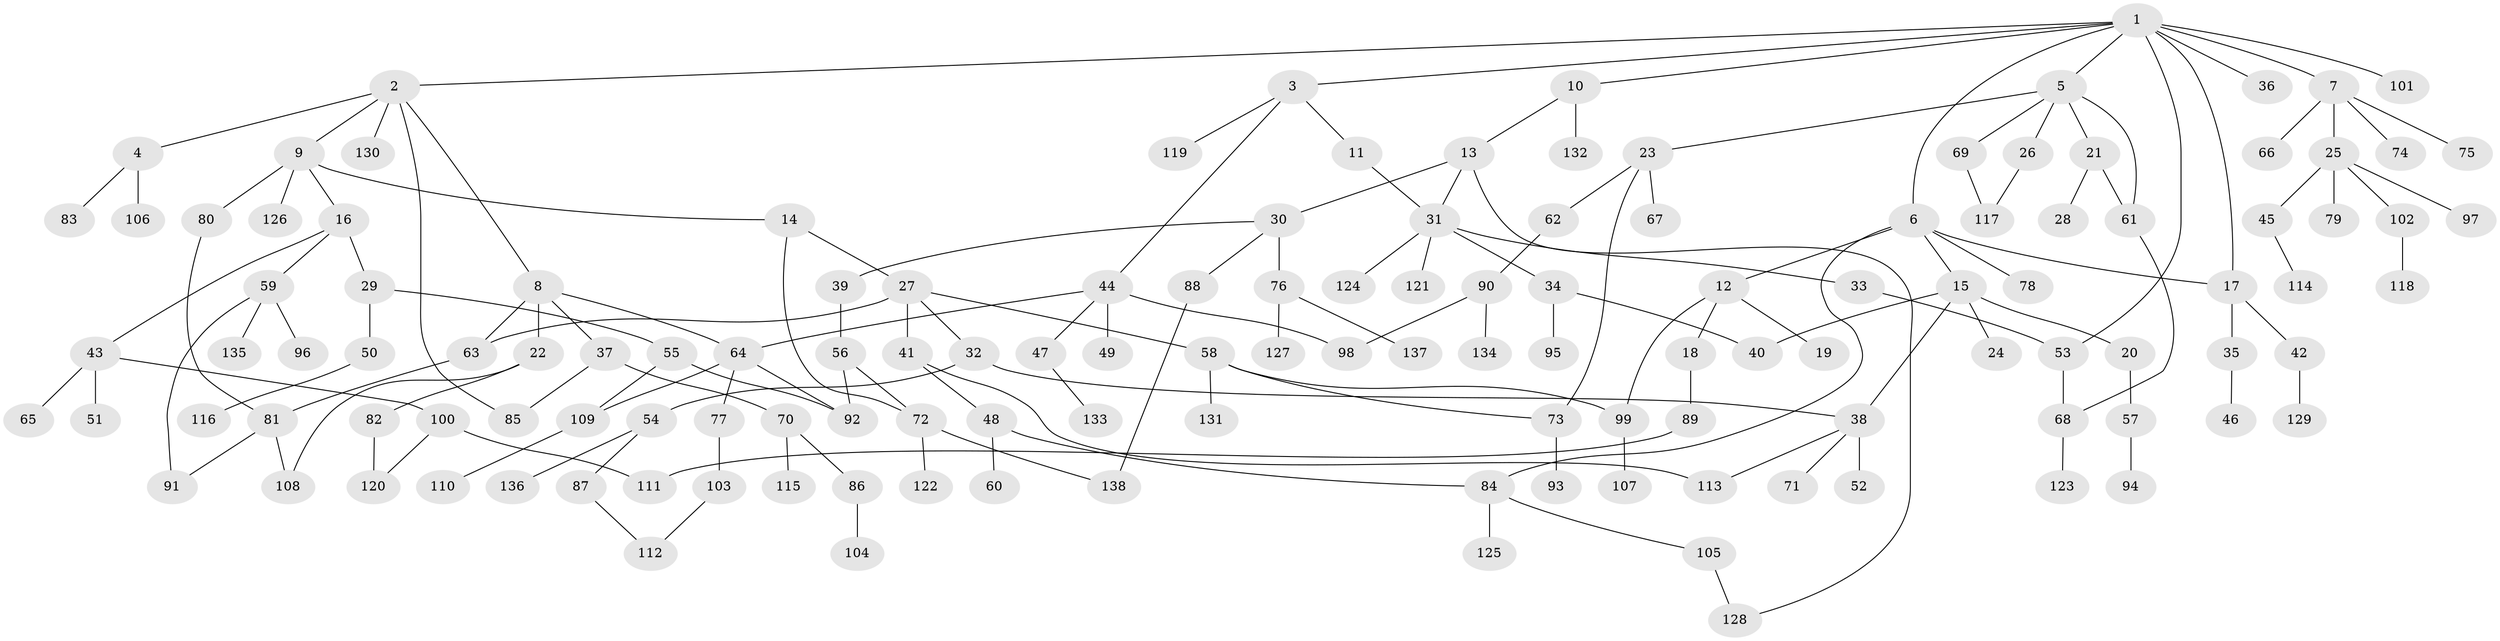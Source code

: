 // Generated by graph-tools (version 1.1) at 2025/25/03/09/25 03:25:31]
// undirected, 138 vertices, 165 edges
graph export_dot {
graph [start="1"]
  node [color=gray90,style=filled];
  1;
  2;
  3;
  4;
  5;
  6;
  7;
  8;
  9;
  10;
  11;
  12;
  13;
  14;
  15;
  16;
  17;
  18;
  19;
  20;
  21;
  22;
  23;
  24;
  25;
  26;
  27;
  28;
  29;
  30;
  31;
  32;
  33;
  34;
  35;
  36;
  37;
  38;
  39;
  40;
  41;
  42;
  43;
  44;
  45;
  46;
  47;
  48;
  49;
  50;
  51;
  52;
  53;
  54;
  55;
  56;
  57;
  58;
  59;
  60;
  61;
  62;
  63;
  64;
  65;
  66;
  67;
  68;
  69;
  70;
  71;
  72;
  73;
  74;
  75;
  76;
  77;
  78;
  79;
  80;
  81;
  82;
  83;
  84;
  85;
  86;
  87;
  88;
  89;
  90;
  91;
  92;
  93;
  94;
  95;
  96;
  97;
  98;
  99;
  100;
  101;
  102;
  103;
  104;
  105;
  106;
  107;
  108;
  109;
  110;
  111;
  112;
  113;
  114;
  115;
  116;
  117;
  118;
  119;
  120;
  121;
  122;
  123;
  124;
  125;
  126;
  127;
  128;
  129;
  130;
  131;
  132;
  133;
  134;
  135;
  136;
  137;
  138;
  1 -- 2;
  1 -- 3;
  1 -- 5;
  1 -- 6;
  1 -- 7;
  1 -- 10;
  1 -- 17;
  1 -- 36;
  1 -- 53;
  1 -- 101;
  2 -- 4;
  2 -- 8;
  2 -- 9;
  2 -- 85;
  2 -- 130;
  3 -- 11;
  3 -- 44;
  3 -- 119;
  4 -- 83;
  4 -- 106;
  5 -- 21;
  5 -- 23;
  5 -- 26;
  5 -- 69;
  5 -- 61;
  6 -- 12;
  6 -- 15;
  6 -- 78;
  6 -- 84;
  6 -- 17;
  7 -- 25;
  7 -- 66;
  7 -- 74;
  7 -- 75;
  8 -- 22;
  8 -- 37;
  8 -- 64;
  8 -- 63;
  9 -- 14;
  9 -- 16;
  9 -- 80;
  9 -- 126;
  10 -- 13;
  10 -- 132;
  11 -- 31;
  12 -- 18;
  12 -- 19;
  12 -- 99;
  13 -- 30;
  13 -- 128;
  13 -- 31;
  14 -- 27;
  14 -- 72;
  15 -- 20;
  15 -- 24;
  15 -- 38;
  15 -- 40;
  16 -- 29;
  16 -- 43;
  16 -- 59;
  17 -- 35;
  17 -- 42;
  18 -- 89;
  20 -- 57;
  21 -- 28;
  21 -- 61;
  22 -- 82;
  22 -- 108;
  23 -- 62;
  23 -- 67;
  23 -- 73;
  25 -- 45;
  25 -- 79;
  25 -- 97;
  25 -- 102;
  26 -- 117;
  27 -- 32;
  27 -- 41;
  27 -- 58;
  27 -- 63;
  29 -- 50;
  29 -- 55;
  30 -- 39;
  30 -- 76;
  30 -- 88;
  31 -- 33;
  31 -- 34;
  31 -- 121;
  31 -- 124;
  32 -- 54;
  32 -- 38;
  33 -- 53;
  34 -- 40;
  34 -- 95;
  35 -- 46;
  37 -- 70;
  37 -- 85;
  38 -- 52;
  38 -- 71;
  38 -- 113;
  39 -- 56;
  41 -- 48;
  41 -- 113;
  42 -- 129;
  43 -- 51;
  43 -- 65;
  43 -- 100;
  44 -- 47;
  44 -- 49;
  44 -- 64;
  44 -- 98;
  45 -- 114;
  47 -- 133;
  48 -- 60;
  48 -- 84;
  50 -- 116;
  53 -- 68;
  54 -- 87;
  54 -- 136;
  55 -- 109;
  55 -- 92;
  56 -- 72;
  56 -- 92;
  57 -- 94;
  58 -- 99;
  58 -- 131;
  58 -- 73;
  59 -- 91;
  59 -- 96;
  59 -- 135;
  61 -- 68;
  62 -- 90;
  63 -- 81;
  64 -- 77;
  64 -- 92;
  64 -- 109;
  68 -- 123;
  69 -- 117;
  70 -- 86;
  70 -- 115;
  72 -- 122;
  72 -- 138;
  73 -- 93;
  76 -- 127;
  76 -- 137;
  77 -- 103;
  80 -- 81;
  81 -- 91;
  81 -- 108;
  82 -- 120;
  84 -- 105;
  84 -- 125;
  86 -- 104;
  87 -- 112;
  88 -- 138;
  89 -- 111;
  90 -- 98;
  90 -- 134;
  99 -- 107;
  100 -- 111;
  100 -- 120;
  102 -- 118;
  103 -- 112;
  105 -- 128;
  109 -- 110;
}
